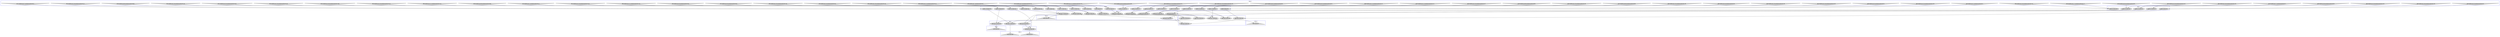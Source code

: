 digraph G{

subgraph cluster_0 {
	node [style=filled];
	89;
	97;
	93;
	85;
	81;
	88;
	96;
	92;
	86;
	83;
	color=blue;
	label = " add_0";
}
subgraph cluster_1 {
	node [style=filled];
	84;
	80;
	90;
	82;
	94;
	87;
	color=blue;
	label = " add_1";
}
subgraph cluster_2 {
	node [style=filled];
	98;
	91;
	95;
	color=blue;
	label = " add_2";
}
subgraph cluster_3 {
	node [style=filled];
	99;
	color=blue;
	label = " add_3";
}
subgraph cluster_4 {
	node [style=filled];
	34;
	66;
	50;
	2;
	18;
	37;
	5;
	69;
	53;
	21;
	72;
	24;
	40;
	8;
	56;
	11;
	43;
	27;
	59;
	75;
	color=blue;
	label = " mul_0";
}
subgraph cluster_5 {
	node [style=filled];
	30;
	78;
	62;
	46;
	14;
	color=blue;
	label = " mul_1";
}
subgraph cluster_6 {
	node [style=filled];
	0;
	3;
	6;
	9;
	12;
	16;
	19;
	22;
	25;
	28;
	32;
	35;
	38;
	41;
	44;
	48;
	51;
	54;
	57;
	60;
	64;
	67;
	70;
	73;
	76;
	1;
	33;
	65;
	49;
	17;
	4;
	36;
	68;
	52;
	20;
	55;
	71;
	7;
	23;
	39;
	42;
	74;
	26;
	10;
	58;
	77;
	61;
	13;
	45;
	29;
	color=blue;
	label = " load_0";
}
subgraph cluster_7 {
	node [style=filled];
	15;
	color=blue;
	label = " store_0";
}
subgraph cluster_8 {
	node [style=filled];
	63;
	color=blue;
	label = " store_1";
}
subgraph cluster_9 {
	node [style=filled];
	47;
	79;
	color=blue;
	label = " store_2";
}
subgraph cluster_10 {
	node [style=filled];
	31;
	color=blue;
	label = " store_3";
}
0[label="A[0].ASAPCycle:7.ArchitecturalCycle:7";shape=invtriangle];
1[label="B[0].ASAPCycle:121.ArchitecturalCycle:121";shape=invtriangle];
2[label="mul6.Cycle:129";shape=ellipse];
3[label="A[1].ASAPCycle:12.ArchitecturalCycle:12";shape=invtriangle];
4[label="B[1].ASAPCycle:126.ArchitecturalCycle:126";shape=invtriangle];
5[label="mul6.1.Cycle:135";shape=ellipse];
6[label="A[2].ASAPCycle:16.ArchitecturalCycle:16";shape=invtriangle];
7[label="B[2].ASAPCycle:130.ArchitecturalCycle:133";shape=invtriangle];
8[label="mul6.2.Cycle:149";shape=ellipse];
9[label="A[3].ASAPCycle:21.ArchitecturalCycle:21";shape=invtriangle];
10[label="B[3].ASAPCycle:135.ArchitecturalCycle:139";shape=invtriangle];
11[label="mul6.3.Cycle:153";shape=ellipse];
12[label="A[4].ASAPCycle:25.ArchitecturalCycle:25";shape=invtriangle];
13[label="B[4].ASAPCycle:140.ArchitecturalCycle:143";shape=invtriangle];
14[label="mul6.4.Cycle:154";shape=ellipse];
15[label="C[0].Cycle:167";shape=triangle];
16[label="A[5].ASAPCycle:30.ArchitecturalCycle:30";shape=invtriangle];
17[label="B[0].ASAPCycle:121.ArchitecturalCycle:125";shape=invtriangle];
18[label="mul6.17.Cycle:131";shape=ellipse];
19[label="A[6].ASAPCycle:34.ArchitecturalCycle:34";shape=invtriangle];
20[label="B[1].ASAPCycle:126.ArchitecturalCycle:130";shape=invtriangle];
21[label="mul6.1.1.Cycle:141";shape=ellipse];
22[label="A[7].ASAPCycle:39.ArchitecturalCycle:39";shape=invtriangle];
23[label="B[2].ASAPCycle:130.ArchitecturalCycle:134";shape=invtriangle];
24[label="mul6.2.1.Cycle:145";shape=ellipse];
25[label="A[8].ASAPCycle:44.ArchitecturalCycle:44";shape=invtriangle];
26[label="B[3].ASAPCycle:135.ArchitecturalCycle:138";shape=invtriangle];
27[label="mul6.3.1.Cycle:157";shape=ellipse];
28[label="A[9].ASAPCycle:48.ArchitecturalCycle:48";shape=invtriangle];
29[label="B[4].ASAPCycle:140.ArchitecturalCycle:145";shape=invtriangle];
30[label="mul6.4.1.Cycle:146";shape=ellipse];
31[label="C[1].Cycle:167";shape=triangle];
32[label="A[10].ASAPCycle:53.ArchitecturalCycle:53";shape=invtriangle];
33[label="B[0].ASAPCycle:121.ArchitecturalCycle:122";shape=invtriangle];
34[label="mul6.211.Cycle:123";shape=ellipse];
35[label="A[11].ASAPCycle:57.ArchitecturalCycle:57";shape=invtriangle];
36[label="B[1].ASAPCycle:126.ArchitecturalCycle:127";shape=invtriangle];
37[label="mul6.1.2.Cycle:133";shape=ellipse];
38[label="A[12].ASAPCycle:62.ArchitecturalCycle:62";shape=invtriangle];
39[label="B[2].ASAPCycle:130.ArchitecturalCycle:135";shape=invtriangle];
40[label="mul6.2.2.Cycle:147";shape=ellipse];
41[label="A[13].ASAPCycle:66.ArchitecturalCycle:66";shape=invtriangle];
42[label="B[3].ASAPCycle:135.ArchitecturalCycle:136";shape=invtriangle];
43[label="mul6.3.2.Cycle:155";shape=ellipse];
44[label="A[14].ASAPCycle:71.ArchitecturalCycle:71";shape=invtriangle];
45[label="B[4].ASAPCycle:140.ArchitecturalCycle:144";shape=invtriangle];
46[label="mul6.4.2.Cycle:152";shape=ellipse];
47[label="C[2].Cycle:166";shape=triangle];
48[label="A[15].ASAPCycle:76.ArchitecturalCycle:76";shape=invtriangle];
49[label="B[0].ASAPCycle:121.ArchitecturalCycle:124";shape=invtriangle];
50[label="mul6.315.Cycle:127";shape=ellipse];
51[label="A[16].ASAPCycle:80.ArchitecturalCycle:80";shape=invtriangle];
52[label="B[1].ASAPCycle:126.ArchitecturalCycle:129";shape=invtriangle];
53[label="mul6.1.3.Cycle:139";shape=ellipse];
54[label="A[17].ASAPCycle:85.ArchitecturalCycle:85";shape=invtriangle];
55[label="B[2].ASAPCycle:130.ArchitecturalCycle:131";shape=invtriangle];
56[label="mul6.2.3.Cycle:151";shape=ellipse];
57[label="A[18].ASAPCycle:89.ArchitecturalCycle:89";shape=invtriangle];
58[label="B[3].ASAPCycle:135.ArchitecturalCycle:140";shape=invtriangle];
59[label="mul6.3.3.Cycle:159";shape=ellipse];
60[label="A[19].ASAPCycle:94.ArchitecturalCycle:94";shape=invtriangle];
61[label="B[4].ASAPCycle:140.ArchitecturalCycle:142";shape=invtriangle];
62[label="mul6.4.3.Cycle:150";shape=ellipse];
63[label="C[3].Cycle:167";shape=triangle];
64[label="A[20].ASAPCycle:98.ArchitecturalCycle:98";shape=invtriangle];
65[label="B[0].ASAPCycle:121.ArchitecturalCycle:123";shape=invtriangle];
66[label="mul6.419.Cycle:125";shape=ellipse];
67[label="A[21].ASAPCycle:103.ArchitecturalCycle:103";shape=invtriangle];
68[label="B[1].ASAPCycle:126.ArchitecturalCycle:128";shape=invtriangle];
69[label="mul6.1.4.Cycle:137";shape=ellipse];
70[label="A[22].ASAPCycle:108.ArchitecturalCycle:108";shape=invtriangle];
71[label="B[2].ASAPCycle:130.ArchitecturalCycle:132";shape=invtriangle];
72[label="mul6.2.4.Cycle:143";shape=ellipse];
73[label="A[23].ASAPCycle:112.ArchitecturalCycle:112";shape=invtriangle];
74[label="B[3].ASAPCycle:135.ArchitecturalCycle:137";shape=invtriangle];
75[label="mul6.3.4.Cycle:161";shape=ellipse];
76[label="A[24].ASAPCycle:117.ArchitecturalCycle:117";shape=invtriangle];
77[label="B[4].ASAPCycle:140.ArchitecturalCycle:141";shape=invtriangle];
78[label="mul6.4.4.Cycle:148";shape=ellipse];
79[label="C[4].Cycle:167";shape=triangle];
80[label="add.sup.0.Cycle:160";shape=ellipse];
81[label="add.sup.1.Cycle:155";shape=ellipse];
82[label="add.sup.2.Cycle:162";shape=ellipse];
83[label="add.sup.3.Cycle:166";shape=ellipse];
84[label="add.sup.4.Cycle:159";shape=ellipse];
85[label="add.sup.5.Cycle:154";shape=ellipse];
86[label="add.sup.6.Cycle:165";shape=ellipse];
87[label="add.sup.7.Cycle:166";shape=ellipse];
88[label="add.sup.8.Cycle:157";shape=ellipse];
89[label="add.sup.9.Cycle:149";shape=ellipse];
90[label="add.sup.10.Cycle:161";shape=ellipse];
91[label="add.sup.11.Cycle:165";shape=ellipse];
92[label="add.sup.12.Cycle:164";shape=ellipse];
93[label="add.sup.13.Cycle:153";shape=ellipse];
94[label="add.sup.14.Cycle:165";shape=ellipse];
95[label="add.sup.15.Cycle:166";shape=ellipse];
96[label="add.sup.16.Cycle:163";shape=ellipse];
97[label="add.sup.17.Cycle:150";shape=ellipse];
98[label="add.sup.18.Cycle:164";shape=ellipse];
99[label="add.sup.19.Cycle:165";shape=ellipse];
0->2;
1->2;
3->5;
4->5;
6->8;
7->8;
9->11;
10->11;
12->14;
13->14;
16->18;
17->18;
19->21;
20->21;
22->24;
23->24;
25->27;
26->27;
28->30;
29->30;
32->34;
33->34;
35->37;
36->37;
38->40;
39->40;
41->43;
42->43;
44->46;
45->46;
48->50;
49->50;
51->53;
52->53;
54->56;
55->56;
57->59;
58->59;
60->62;
61->62;
64->66;
65->66;
67->69;
68->69;
70->72;
71->72;
73->75;
74->75;
76->78;
77->78;
14->80;
11->80;
8->81;
2->81;
80->82;
81->82;
82->83;
5->83;
83->15;
30->84;
27->84;
24->85;
18->85;
84->86;
85->86;
86->87;
21->87;
87->31;
46->88;
43->88;
40->89;
34->89;
88->90;
89->90;
90->91;
37->91;
91->47;
62->92;
59->92;
56->93;
50->93;
92->94;
93->94;
94->95;
53->95;
95->63;
78->96;
75->96;
72->97;
66->97;
96->98;
97->98;
98->99;
69->99;
99->79;
}
